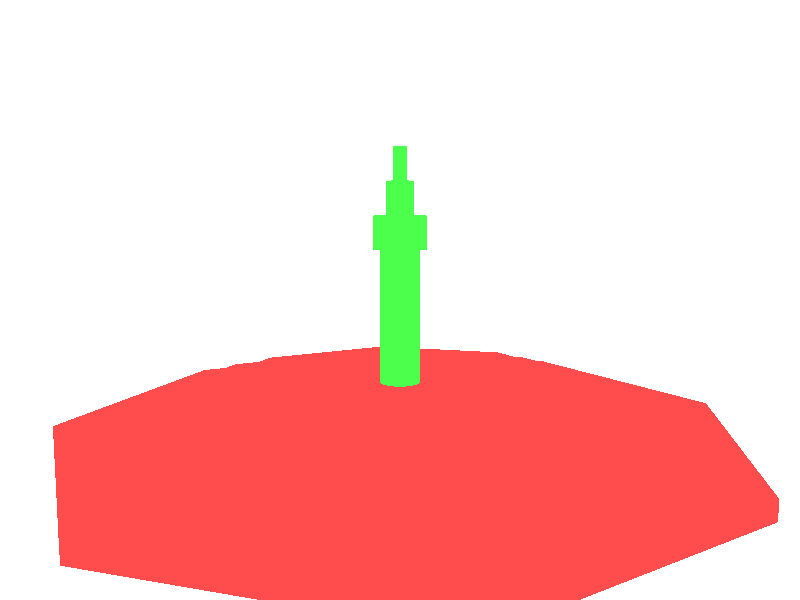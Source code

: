 // Persistence Of Vision raytracer version 3.1 sample file.
//
// Participating media with spotlights.
//

//
// The camera.
//

camera {
  location <5, 6, -18>
  right 4/3*x
  up y
  direction z
  angle 65
  look_at <0, 4, 0>
}

//
// Add media. 
//

media {
  intervals 40
  scattering {1, rgb 0.02}
  samples 1, 10
  confidence 0.9999
  variance 1/1000
  ratio 0.9
}

//
// Light source not interacting with the atmosphere. 
//

light_source { <0, 15, 0> color rgb .3 
  media_interaction off 
  shadowless
}

//
// Spotlights pointing at shaft. 
//

#declare Spot = light_source { 
  <0, 0, 0> color rgb<1, 1, 1> * 2
  spotlight
  point_at <0, -1, 0>
  radius 2
  falloff 3
  media_attenuation on
}

#declare Spots = union {
  object { Spot rotate <0, 0,  15> rotate <0,   0, 0> }
  object { Spot rotate <0, 0,  15> rotate <0,  30, 0> }
  object { Spot rotate <0, 0,  15> rotate <0,  60, 0> }
  object { Spot rotate <0, 0,  15> rotate <0,  90, 0> }
  object { Spot rotate <0, 0,  15> rotate <0, 120, 0> }
  object { Spot rotate <0, 0,  15> rotate <0, 150, 0> }
  object { Spot rotate <0, 0,  15> rotate <0, 180, 0> }
  object { Spot rotate <0, 0,  15> rotate <0, 210, 0> }
  object { Spot rotate <0, 0,  15> rotate <0, 240, 0> }
  object { Spot rotate <0, 0,  15> rotate <0, 270, 0> }
  object { Spot rotate <0, 0,  15> rotate <0, 300, 0> }
  object { Spot rotate <0, 0,  15> rotate <0, 330, 0> }
  object { Spot rotate <0, 0,  30> rotate <0,  10, 0> }
  object { Spot rotate <0, 0,  30> rotate <0,  40, 0> }
  object { Spot rotate <0, 0,  30> rotate <0,  70, 0> }
  object { Spot rotate <0, 0,  30> rotate <0, 100, 0> }
  object { Spot rotate <0, 0,  30> rotate <0, 130, 0> }
  object { Spot rotate <0, 0,  30> rotate <0, 160, 0> }
  object { Spot rotate <0, 0,  30> rotate <0, 190, 0> }
  object { Spot rotate <0, 0,  30> rotate <0, 220, 0> }
  object { Spot rotate <0, 0,  30> rotate <0, 250, 0> }
  object { Spot rotate <0, 0,  30> rotate <0, 280, 0> }
  object { Spot rotate <0, 0,  30> rotate <0, 310, 0> }
  object { Spot rotate <0, 0,  30> rotate <0, 340, 0> }
  object { Spot rotate <0, 0,  45> rotate <0,  20, 0> }
  object { Spot rotate <0, 0,  45> rotate <0,  50, 0> }
  object { Spot rotate <0, 0,  45> rotate <0,  80, 0> }
  object { Spot rotate <0, 0,  45> rotate <0, 110, 0> }
  object { Spot rotate <0, 0,  45> rotate <0, 140, 0> }
  object { Spot rotate <0, 0,  45> rotate <0, 170, 0> }
  object { Spot rotate <0, 0,  45> rotate <0, 200, 0> }
  object { Spot rotate <0, 0,  45> rotate <0, 230, 0> }
  object { Spot rotate <0, 0,  45> rotate <0, 260, 0> }
  object { Spot rotate <0, 0,  45> rotate <0, 290, 0> }
  object { Spot rotate <0, 0,  45> rotate <0, 320, 0> }
  object { Spot rotate <0, 0,  45> rotate <0, 350, 0> }
}

//
// Declare steps. 
//

#declare Step = prism {
  linear_spline
  linear_sweep
  0, 1, 9
  <cos(radians(0*45)), sin(radians(0*45))>, 
  <cos(radians(1*45)), sin(radians(1*45))>, 
  <cos(radians(2*45)), sin(radians(2*45))>, 
  <cos(radians(3*45)), sin(radians(3*45))>, 
  <cos(radians(4*45)), sin(radians(4*45))>, 
  <cos(radians(5*45)), sin(radians(5*45))>, 
  <cos(radians(6*45)), sin(radians(6*45))>, 
  <cos(radians(7*45)), sin(radians(7*45))>,
  <cos(radians(0*45)), sin(radians(0*45))>
  rotate 22.5*y
}

#declare Stair = union {
  object { 
    Step
    scale <10, 0.5, 10>
    translate <0, 0, 0>
  }
  object { 
    Step
    scale <8, 0.5, 8>
    translate <0, 0.5, 0>
  }
  object { 
    Step
    scale <6, 0.5, 6>
    translate <0, 1, 0>
  }
}

//
// Declare shaft. 
//

#declare Shaft1 = union {
  cylinder { <0, 0.0, 0>, <0, 4.0, 0>, 0.6 }
  cylinder { <0, 4.0, 0>, <0, 5.0, 0>, 0.8 }
  cylinder { <0, 5.0, 0>, <0, 6.0, 0>, 0.4 }
  cylinder { <0, 6.0, 0>, <0, 7.0, 0>, 0.2 }
}

//
// Position objects.
//

object {
  Spots
  translate <0, 20, 0>
}

object {
  Stair 
  pigment { color red 1 green 0.3 blue 0.3 }
  finish { ambient 0.2 diffuse 0.5 }
}

object { 
  Shaft1
  translate <0, 1.5, 0>
  pigment { color red 0.3 green 1 blue 0.3 }
  finish { ambient 0.2 diffuse 0.5 phong 1 phong_size 20 }
}

//
// Room. 
//

box { <-25, 0, -25>, <25, 25, 25>
  pigment { color red 1 green 1 blue 1 }
  finish { ambient 0.2 diffuse 0.5 }
  hollow
}

